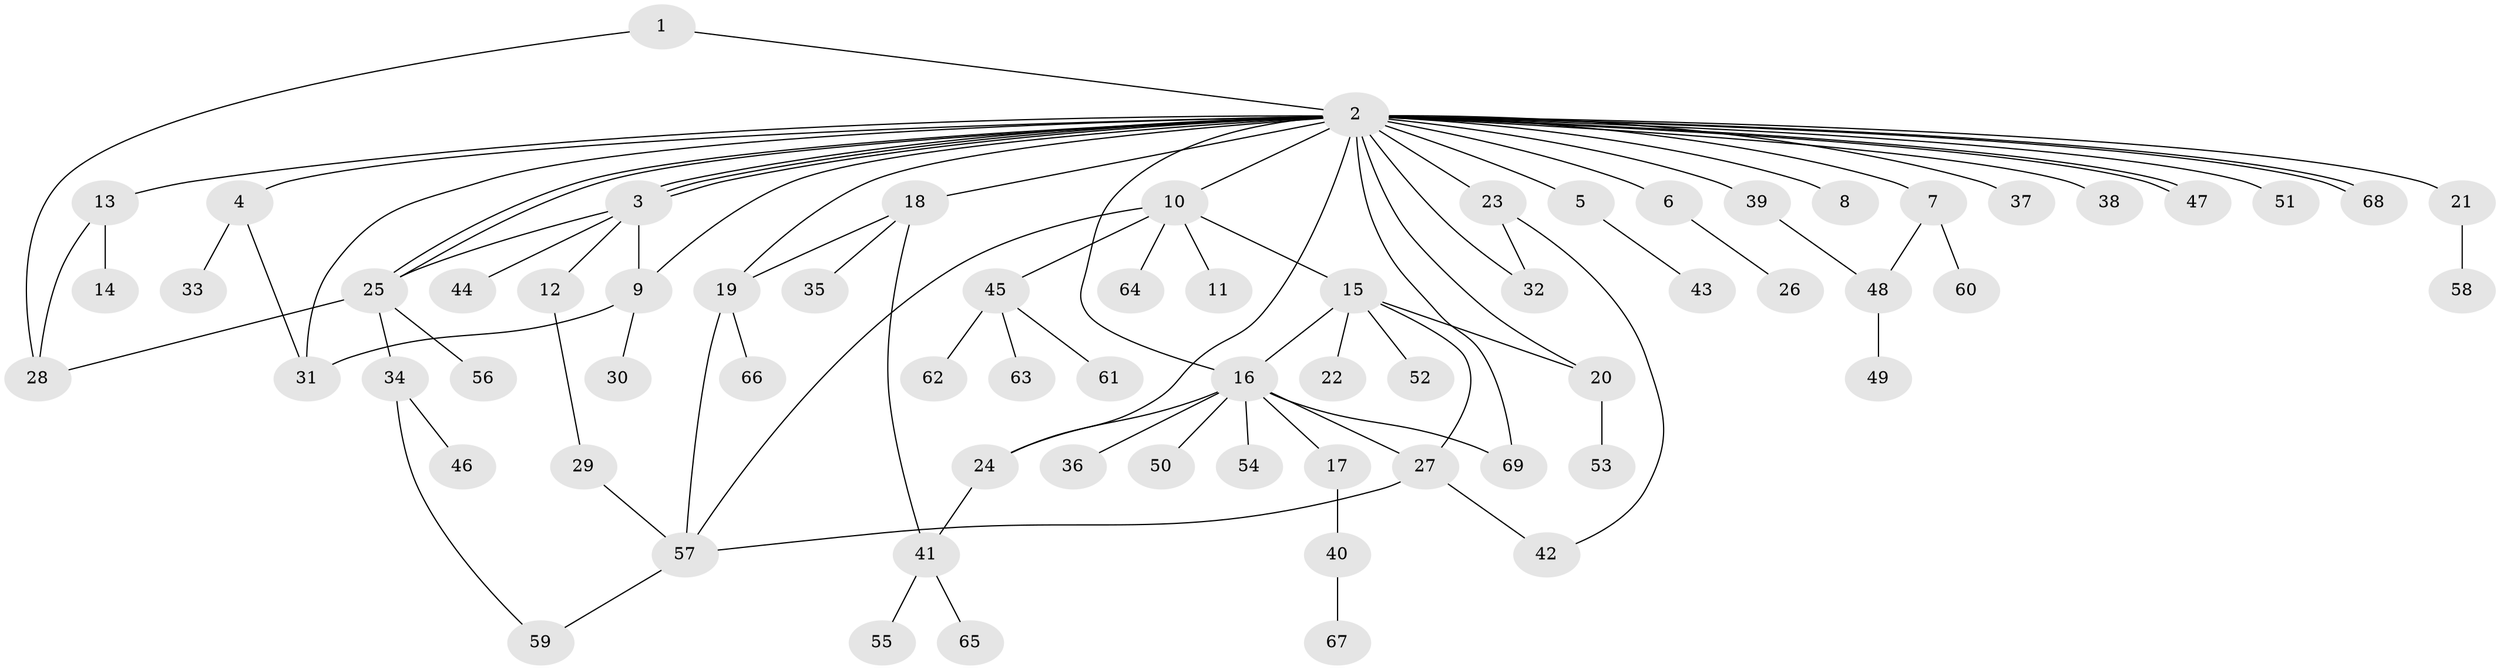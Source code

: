 // Generated by graph-tools (version 1.1) at 2025/14/03/09/25 04:14:42]
// undirected, 69 vertices, 93 edges
graph export_dot {
graph [start="1"]
  node [color=gray90,style=filled];
  1;
  2;
  3;
  4;
  5;
  6;
  7;
  8;
  9;
  10;
  11;
  12;
  13;
  14;
  15;
  16;
  17;
  18;
  19;
  20;
  21;
  22;
  23;
  24;
  25;
  26;
  27;
  28;
  29;
  30;
  31;
  32;
  33;
  34;
  35;
  36;
  37;
  38;
  39;
  40;
  41;
  42;
  43;
  44;
  45;
  46;
  47;
  48;
  49;
  50;
  51;
  52;
  53;
  54;
  55;
  56;
  57;
  58;
  59;
  60;
  61;
  62;
  63;
  64;
  65;
  66;
  67;
  68;
  69;
  1 -- 2;
  1 -- 28;
  2 -- 3;
  2 -- 3;
  2 -- 3;
  2 -- 4;
  2 -- 5;
  2 -- 6;
  2 -- 7;
  2 -- 8;
  2 -- 9;
  2 -- 10;
  2 -- 13;
  2 -- 16;
  2 -- 18;
  2 -- 19;
  2 -- 20;
  2 -- 21;
  2 -- 23;
  2 -- 24;
  2 -- 25;
  2 -- 25;
  2 -- 31;
  2 -- 32;
  2 -- 37;
  2 -- 38;
  2 -- 39;
  2 -- 47;
  2 -- 47;
  2 -- 51;
  2 -- 68;
  2 -- 68;
  2 -- 69;
  3 -- 9;
  3 -- 12;
  3 -- 25;
  3 -- 44;
  4 -- 31;
  4 -- 33;
  5 -- 43;
  6 -- 26;
  7 -- 48;
  7 -- 60;
  9 -- 30;
  9 -- 31;
  10 -- 11;
  10 -- 15;
  10 -- 45;
  10 -- 57;
  10 -- 64;
  12 -- 29;
  13 -- 14;
  13 -- 28;
  15 -- 16;
  15 -- 20;
  15 -- 22;
  15 -- 27;
  15 -- 52;
  16 -- 17;
  16 -- 24;
  16 -- 27;
  16 -- 36;
  16 -- 50;
  16 -- 54;
  16 -- 69;
  17 -- 40;
  18 -- 19;
  18 -- 35;
  18 -- 41;
  19 -- 57;
  19 -- 66;
  20 -- 53;
  21 -- 58;
  23 -- 32;
  23 -- 42;
  24 -- 41;
  25 -- 28;
  25 -- 34;
  25 -- 56;
  27 -- 42;
  27 -- 57;
  29 -- 57;
  34 -- 46;
  34 -- 59;
  39 -- 48;
  40 -- 67;
  41 -- 55;
  41 -- 65;
  45 -- 61;
  45 -- 62;
  45 -- 63;
  48 -- 49;
  57 -- 59;
}
